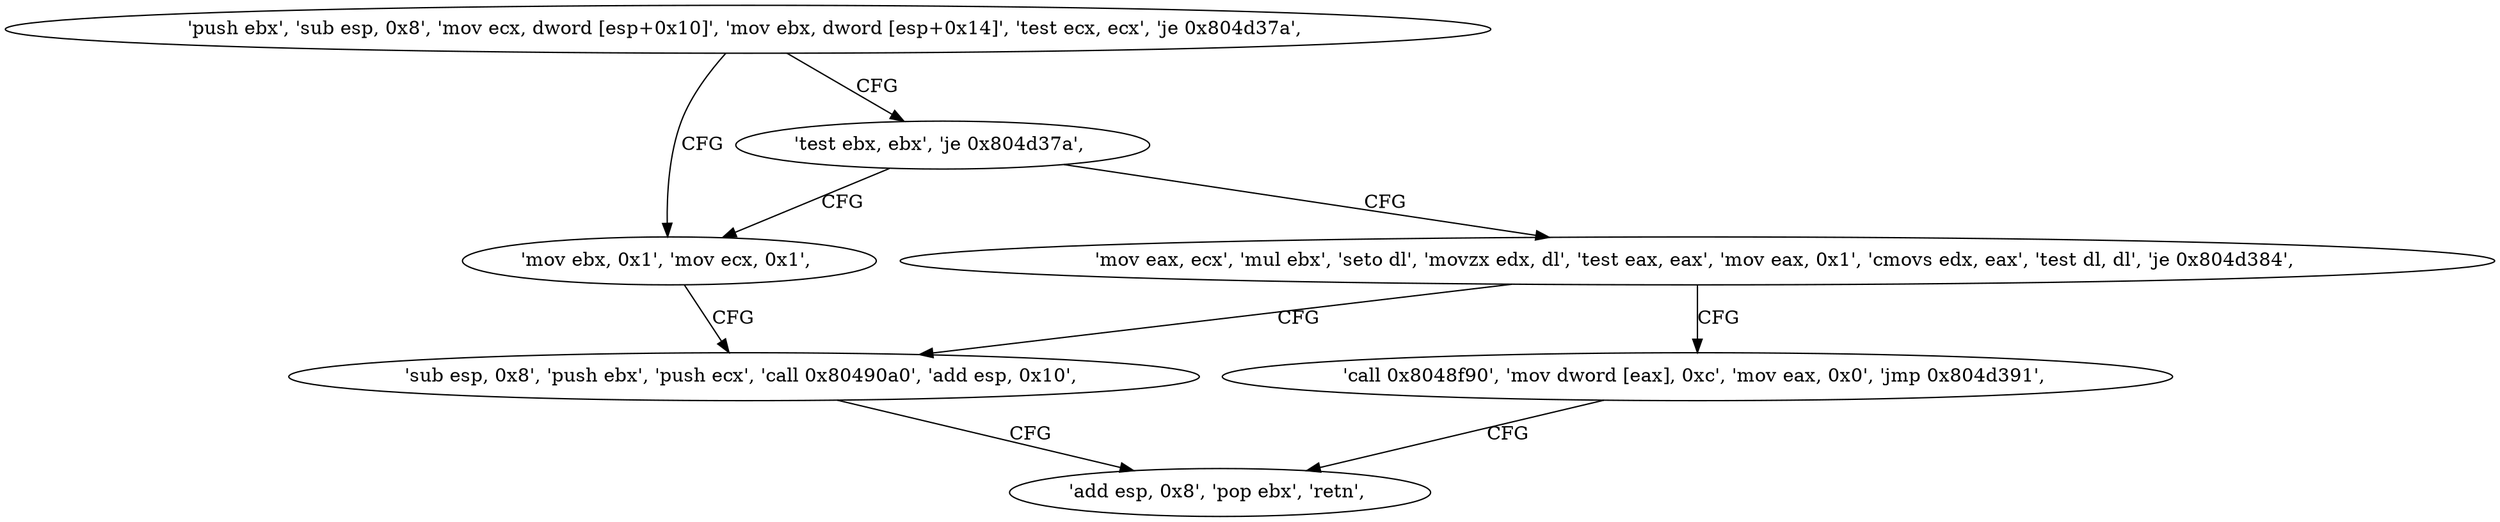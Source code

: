 digraph "func" {
"134533948" [label = "'push ebx', 'sub esp, 0x8', 'mov ecx, dword [esp+0x10]', 'mov ebx, dword [esp+0x14]', 'test ecx, ecx', 'je 0x804d37a', " ]
"134534010" [label = "'mov ebx, 0x1', 'mov ecx, 0x1', " ]
"134533964" [label = "'test ebx, ebx', 'je 0x804d37a', " ]
"134534020" [label = "'sub esp, 0x8', 'push ebx', 'push ecx', 'call 0x80490a0', 'add esp, 0x10', " ]
"134533968" [label = "'mov eax, ecx', 'mul ebx', 'seto dl', 'movzx edx, dl', 'test eax, eax', 'mov eax, 0x1', 'cmovs edx, eax', 'test dl, dl', 'je 0x804d384', " ]
"134533992" [label = "'call 0x8048f90', 'mov dword [eax], 0xc', 'mov eax, 0x0', 'jmp 0x804d391', " ]
"134534033" [label = "'add esp, 0x8', 'pop ebx', 'retn', " ]
"134533948" -> "134534010" [ label = "CFG" ]
"134533948" -> "134533964" [ label = "CFG" ]
"134534010" -> "134534020" [ label = "CFG" ]
"134533964" -> "134534010" [ label = "CFG" ]
"134533964" -> "134533968" [ label = "CFG" ]
"134534020" -> "134534033" [ label = "CFG" ]
"134533968" -> "134534020" [ label = "CFG" ]
"134533968" -> "134533992" [ label = "CFG" ]
"134533992" -> "134534033" [ label = "CFG" ]
}
